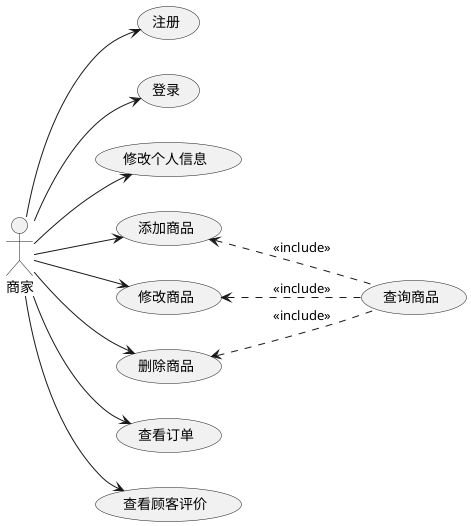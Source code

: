 @startuml

left to right direction

:商家:
商家 --> (注册)
商家 --> (登录)
商家 --> (修改个人信息)
商家 --> (添加商品)
商家 --> (修改商品)
商家 --> (删除商品)
商家 --> (查看订单)
商家 --> (查看顾客评价)

添加商品 <.. (查询商品) : <<include>>
修改商品 <.. 查询商品 : <<include>>
删除商品 <.. 查询商品 : <<include>>


@enduml